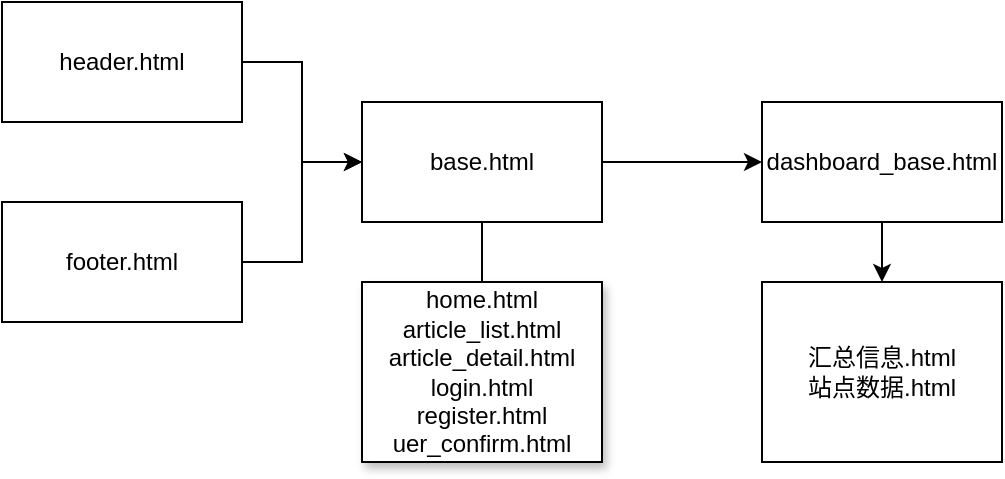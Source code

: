 <mxfile version="14.8.1" type="github">
  <diagram name="Page-1" id="2a216829-ef6e-dabb-86c1-c78162f3ba2b">
    <mxGraphModel dx="677" dy="363" grid="1" gridSize="10" guides="1" tooltips="1" connect="1" arrows="1" fold="1" page="1" pageScale="1" pageWidth="850" pageHeight="1100" background="#ffffff" math="0" shadow="0">
      <root>
        <mxCell id="0" />
        <mxCell id="1" parent="0" />
        <mxCell id="0ptaMkcXZ07FKayn3FtS-7" style="edgeStyle=orthogonalEdgeStyle;rounded=0;orthogonalLoop=1;jettySize=auto;html=1;" edge="1" parent="1" source="0ptaMkcXZ07FKayn3FtS-1">
          <mxGeometry relative="1" as="geometry">
            <mxPoint x="300.0" y="240" as="targetPoint" />
          </mxGeometry>
        </mxCell>
        <mxCell id="0ptaMkcXZ07FKayn3FtS-10" value="" style="edgeStyle=orthogonalEdgeStyle;rounded=0;orthogonalLoop=1;jettySize=auto;html=1;" edge="1" parent="1" source="0ptaMkcXZ07FKayn3FtS-1" target="0ptaMkcXZ07FKayn3FtS-9">
          <mxGeometry relative="1" as="geometry" />
        </mxCell>
        <mxCell id="0ptaMkcXZ07FKayn3FtS-1" value="base.html" style="rounded=0;whiteSpace=wrap;html=1;" vertex="1" parent="1">
          <mxGeometry x="240" y="130" width="120" height="60" as="geometry" />
        </mxCell>
        <mxCell id="0ptaMkcXZ07FKayn3FtS-4" style="edgeStyle=orthogonalEdgeStyle;rounded=0;orthogonalLoop=1;jettySize=auto;html=1;exitX=1;exitY=0.5;exitDx=0;exitDy=0;entryX=0;entryY=0.5;entryDx=0;entryDy=0;" edge="1" parent="1" source="0ptaMkcXZ07FKayn3FtS-2" target="0ptaMkcXZ07FKayn3FtS-1">
          <mxGeometry relative="1" as="geometry" />
        </mxCell>
        <mxCell id="0ptaMkcXZ07FKayn3FtS-2" value="header.html" style="rounded=0;whiteSpace=wrap;html=1;" vertex="1" parent="1">
          <mxGeometry x="60" y="80" width="120" height="60" as="geometry" />
        </mxCell>
        <mxCell id="0ptaMkcXZ07FKayn3FtS-6" style="edgeStyle=orthogonalEdgeStyle;rounded=0;orthogonalLoop=1;jettySize=auto;html=1;exitX=1;exitY=0.5;exitDx=0;exitDy=0;entryX=0;entryY=0.5;entryDx=0;entryDy=0;" edge="1" parent="1" source="0ptaMkcXZ07FKayn3FtS-3" target="0ptaMkcXZ07FKayn3FtS-1">
          <mxGeometry relative="1" as="geometry" />
        </mxCell>
        <mxCell id="0ptaMkcXZ07FKayn3FtS-3" value="footer.html" style="rounded=0;whiteSpace=wrap;html=1;" vertex="1" parent="1">
          <mxGeometry x="60" y="180" width="120" height="60" as="geometry" />
        </mxCell>
        <mxCell id="0ptaMkcXZ07FKayn3FtS-8" value="home.html&lt;br&gt;article_list.html&lt;br&gt;article_detail.html&lt;br&gt;login.html&lt;br&gt;register.html&lt;br&gt;uer_confirm.html" style="rounded=0;whiteSpace=wrap;html=1;shadow=1;" vertex="1" parent="1">
          <mxGeometry x="240" y="220" width="120" height="90" as="geometry" />
        </mxCell>
        <mxCell id="0ptaMkcXZ07FKayn3FtS-12" value="" style="edgeStyle=orthogonalEdgeStyle;rounded=0;orthogonalLoop=1;jettySize=auto;html=1;" edge="1" parent="1" source="0ptaMkcXZ07FKayn3FtS-9" target="0ptaMkcXZ07FKayn3FtS-11">
          <mxGeometry relative="1" as="geometry" />
        </mxCell>
        <mxCell id="0ptaMkcXZ07FKayn3FtS-9" value="dashboard_base.html" style="rounded=0;whiteSpace=wrap;html=1;" vertex="1" parent="1">
          <mxGeometry x="440" y="130" width="120" height="60" as="geometry" />
        </mxCell>
        <mxCell id="0ptaMkcXZ07FKayn3FtS-11" value="汇总信息.html&lt;br&gt;站点数据.html" style="whiteSpace=wrap;html=1;rounded=0;" vertex="1" parent="1">
          <mxGeometry x="440" y="220" width="120" height="90" as="geometry" />
        </mxCell>
      </root>
    </mxGraphModel>
  </diagram>
</mxfile>
